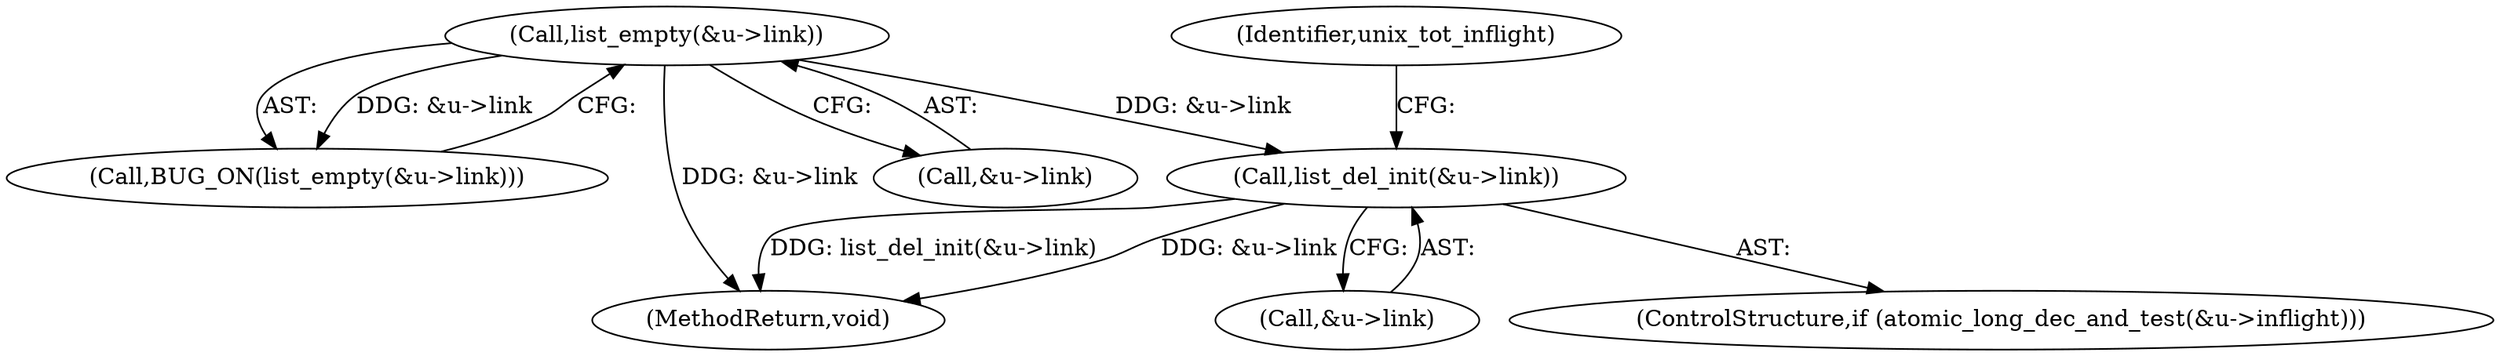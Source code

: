 digraph "0_linux_415e3d3e90ce9e18727e8843ae343eda5a58fad6_5@pointer" {
"1000132" [label="(Call,list_del_init(&u->link))"];
"1000121" [label="(Call,list_empty(&u->link))"];
"1000120" [label="(Call,BUG_ON(list_empty(&u->link)))"];
"1000132" [label="(Call,list_del_init(&u->link))"];
"1000121" [label="(Call,list_empty(&u->link))"];
"1000126" [label="(ControlStructure,if (atomic_long_dec_and_test(&u->inflight)))"];
"1000146" [label="(MethodReturn,void)"];
"1000133" [label="(Call,&u->link)"];
"1000138" [label="(Identifier,unix_tot_inflight)"];
"1000122" [label="(Call,&u->link)"];
"1000132" -> "1000126"  [label="AST: "];
"1000132" -> "1000133"  [label="CFG: "];
"1000133" -> "1000132"  [label="AST: "];
"1000138" -> "1000132"  [label="CFG: "];
"1000132" -> "1000146"  [label="DDG: list_del_init(&u->link)"];
"1000132" -> "1000146"  [label="DDG: &u->link"];
"1000121" -> "1000132"  [label="DDG: &u->link"];
"1000121" -> "1000120"  [label="AST: "];
"1000121" -> "1000122"  [label="CFG: "];
"1000122" -> "1000121"  [label="AST: "];
"1000120" -> "1000121"  [label="CFG: "];
"1000121" -> "1000146"  [label="DDG: &u->link"];
"1000121" -> "1000120"  [label="DDG: &u->link"];
}
